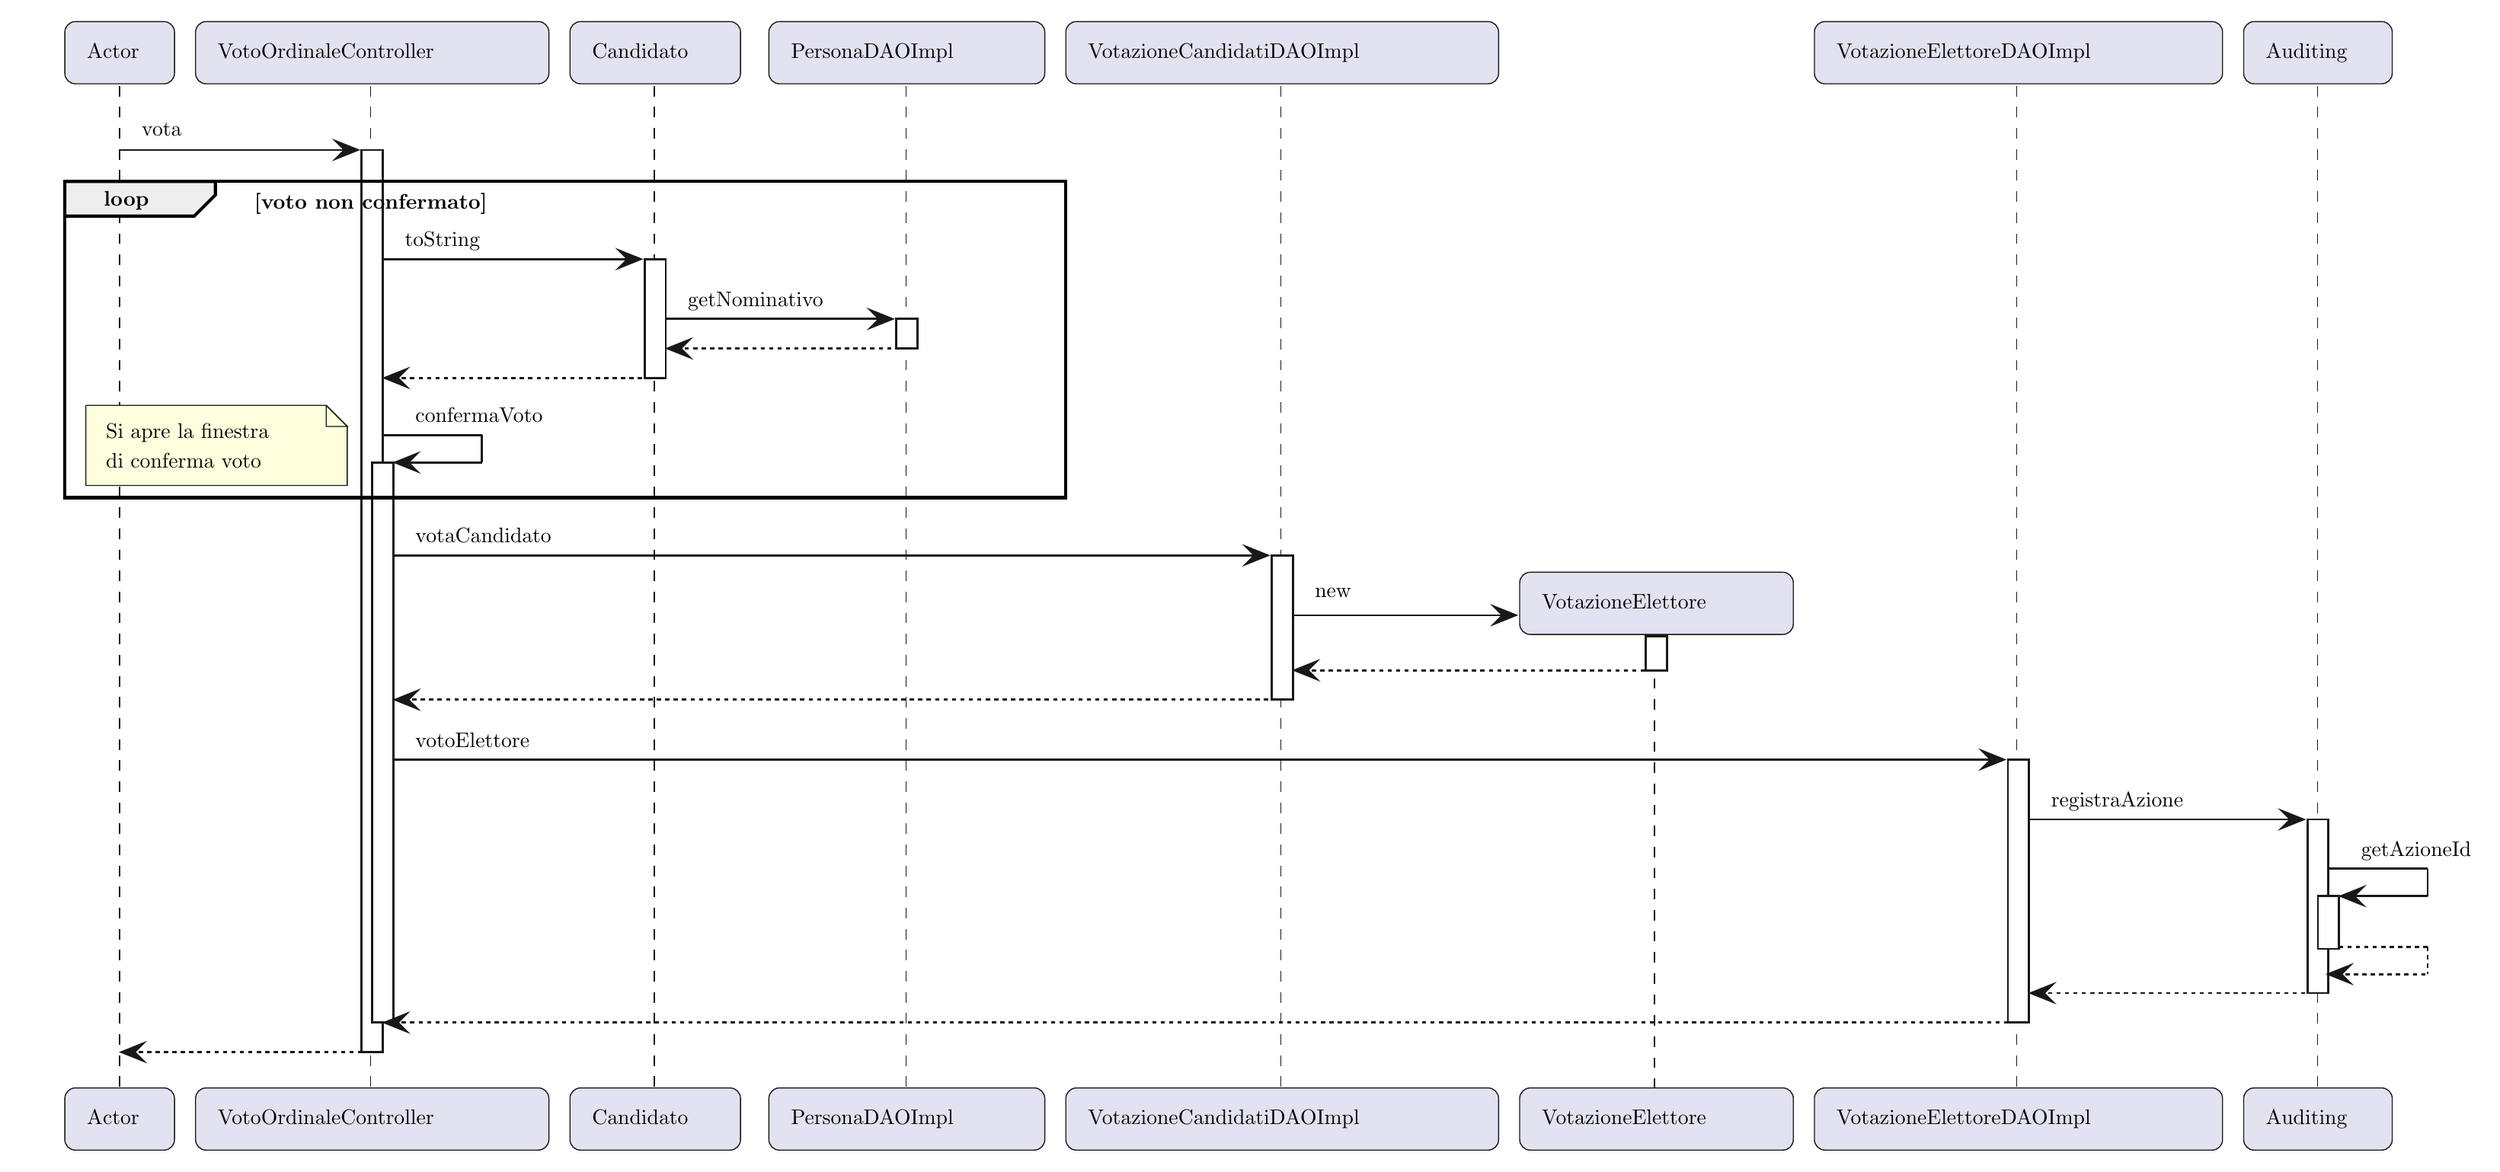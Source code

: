 % generated by Plantuml 1.202.7       
\definecolor{plantucolor0000}{RGB}{255,255,255}
\definecolor{plantucolor0001}{RGB}{24,24,24}
\definecolor{plantucolor0002}{RGB}{0,0,0}
\definecolor{plantucolor0003}{RGB}{226,226,240}
\definecolor{plantucolor0004}{RGB}{238,238,238}
\definecolor{plantucolor0005}{RGB}{254,255,221}
\begin{tikzpicture}[yscale=-1
,pstyle0/.style={color=plantucolor0001,fill=white,line width=1.0pt}
,pstyle1/.style={color=black,line width=1.5pt}
,pstyle2/.style={color=plantucolor0001,line width=0.5pt,dash pattern=on 5.0pt off 5.0pt}
,pstyle3/.style={color=plantucolor0001,fill=plantucolor0003,line width=0.5pt}
,pstyle4/.style={color=plantucolor0001,fill=plantucolor0001,line width=1.0pt}
,pstyle5/.style={color=plantucolor0001,line width=1.0pt}
,pstyle7/.style={color=plantucolor0001,line width=1.0pt,dash pattern=on 2.0pt off 2.0pt}
,pstyle8/.style={color=plantucolor0001,fill=plantucolor0005,line width=0.5pt}
]
\draw[pstyle0] (150.825pt,65.9pt) rectangle (160.825pt,493.973pt);
\draw[pstyle0] (155.825pt,214.185pt) rectangle (165.825pt,479.973pt);
\draw[pstyle0] (285.082pt,117.693pt) rectangle (295.082pt,174.09pt);
\draw[pstyle0] (404.426pt,146.09pt) rectangle (414.426pt,160.09pt);
\draw[pstyle0] (582.511pt,258.279pt) rectangle (592.511pt,326.783pt);
\draw[pstyle0] (760.057pt,296.676pt) rectangle (770.057pt,312.783pt);
\draw[pstyle0] (931.773pt,355.18pt) rectangle (941.773pt,479.973pt);
\draw[pstyle0] (1073.828pt,383.576pt) rectangle (1083.828pt,465.973pt);
\draw[pstyle0] (1078.828pt,419.973pt) rectangle (1088.828pt,444.973pt);
\draw[pstyle1] (10pt,80.9pt) rectangle (484.866pt,230.883pt);
\draw[pstyle2] (36pt,35.504pt) -- (36pt,511.973pt);
\draw[pstyle2] (155.025pt,35.504pt) -- (155.025pt,511.973pt);
\draw[pstyle2] (289.625pt,35.504pt) -- (289.625pt,511.973pt);
\draw[pstyle2] (408.986pt,35.504pt) -- (408.986pt,511.973pt);
\draw[pstyle2] (586.866pt,35.504pt) -- (586.866pt,511.973pt);
\draw[pstyle2] (764.155pt,296.531pt) -- (764.155pt,511.973pt);
\draw[pstyle2] (935.959pt,35.504pt) -- (935.959pt,511.973pt);
\draw[pstyle2] (1078.586pt,35.504pt) -- (1078.586pt,511.973pt);
\draw[pstyle3] (10pt,10pt) arc (180:270:5pt) -- (15pt,5pt) -- (57.025pt,5pt) arc (270:360:5pt) -- (62.025pt,10pt) -- (62.025pt,29.504pt) arc (0:90:5pt) -- (57.025pt,34.504pt) -- (15pt,34.504pt) arc (90:180:5pt) -- (10pt,29.504pt) -- cycle;
\node at (17pt,12pt)[below right,color=black]{Actor};
\draw[pstyle3] (10pt,515.973pt) arc (180:270:5pt) -- (15pt,510.973pt) -- (57.025pt,510.973pt) arc (270:360:5pt) -- (62.025pt,515.973pt) -- (62.025pt,535.477pt) arc (0:90:5pt) -- (57.025pt,540.477pt) -- (15pt,540.477pt) arc (90:180:5pt) -- (10pt,535.477pt) -- cycle;
\node at (17pt,517.973pt)[below right,color=black]{Actor};
\draw[pstyle3] (72.025pt,10pt) arc (180:270:5pt) -- (77.025pt,5pt) -- (234.625pt,5pt) arc (270:360:5pt) -- (239.625pt,10pt) -- (239.625pt,29.504pt) arc (0:90:5pt) -- (234.625pt,34.504pt) -- (77.025pt,34.504pt) arc (90:180:5pt) -- (72.025pt,29.504pt) -- cycle;
\node at (79.025pt,12pt)[below right,color=black]{VotoOrdinaleController};
\draw[pstyle3] (72.025pt,515.973pt) arc (180:270:5pt) -- (77.025pt,510.973pt) -- (234.625pt,510.973pt) arc (270:360:5pt) -- (239.625pt,515.973pt) -- (239.625pt,535.477pt) arc (0:90:5pt) -- (234.625pt,540.477pt) -- (77.025pt,540.477pt) arc (90:180:5pt) -- (72.025pt,535.477pt) -- cycle;
\node at (79.025pt,517.973pt)[below right,color=black]{VotoOrdinaleController};
\draw[pstyle3] (249.625pt,10pt) arc (180:270:5pt) -- (254.625pt,5pt) -- (325.539pt,5pt) arc (270:360:5pt) -- (330.539pt,10pt) -- (330.539pt,29.504pt) arc (0:90:5pt) -- (325.539pt,34.504pt) -- (254.625pt,34.504pt) arc (90:180:5pt) -- (249.625pt,29.504pt) -- cycle;
\node at (256.625pt,12pt)[below right,color=black]{Candidato};
\draw[pstyle3] (249.625pt,515.973pt) arc (180:270:5pt) -- (254.625pt,510.973pt) -- (325.539pt,510.973pt) arc (270:360:5pt) -- (330.539pt,515.973pt) -- (330.539pt,535.477pt) arc (0:90:5pt) -- (325.539pt,540.477pt) -- (254.625pt,540.477pt) arc (90:180:5pt) -- (249.625pt,535.477pt) -- cycle;
\node at (256.625pt,517.973pt)[below right,color=black]{Candidato};
\draw[pstyle3] (343.986pt,10pt) arc (180:270:5pt) -- (348.986pt,5pt) -- (469.866pt,5pt) arc (270:360:5pt) -- (474.866pt,10pt) -- (474.866pt,29.504pt) arc (0:90:5pt) -- (469.866pt,34.504pt) -- (348.986pt,34.504pt) arc (90:180:5pt) -- (343.986pt,29.504pt) -- cycle;
\node at (350.986pt,12pt)[below right,color=black]{PersonaDAOImpl};
\draw[pstyle3] (343.986pt,515.973pt) arc (180:270:5pt) -- (348.986pt,510.973pt) -- (469.866pt,510.973pt) arc (270:360:5pt) -- (474.866pt,515.973pt) -- (474.866pt,535.477pt) arc (0:90:5pt) -- (469.866pt,540.477pt) -- (348.986pt,540.477pt) arc (90:180:5pt) -- (343.986pt,535.477pt) -- cycle;
\node at (350.986pt,517.973pt)[below right,color=black]{PersonaDAOImpl};
\draw[pstyle3] (484.866pt,10pt) arc (180:270:5pt) -- (489.866pt,5pt) -- (685.155pt,5pt) arc (270:360:5pt) -- (690.155pt,10pt) -- (690.155pt,29.504pt) arc (0:90:5pt) -- (685.155pt,34.504pt) -- (489.866pt,34.504pt) arc (90:180:5pt) -- (484.866pt,29.504pt) -- cycle;
\node at (491.866pt,12pt)[below right,color=black]{VotazioneCandidatiDAOImpl};
\draw[pstyle3] (484.866pt,515.973pt) arc (180:270:5pt) -- (489.866pt,510.973pt) -- (685.155pt,510.973pt) arc (270:360:5pt) -- (690.155pt,515.973pt) -- (690.155pt,535.477pt) arc (0:90:5pt) -- (685.155pt,540.477pt) -- (489.866pt,540.477pt) arc (90:180:5pt) -- (484.866pt,535.477pt) -- cycle;
\node at (491.866pt,517.973pt)[below right,color=black]{VotazioneCandidatiDAOImpl};
\draw[pstyle3] (700.155pt,515.973pt) arc (180:270:5pt) -- (705.155pt,510.973pt) -- (824.959pt,510.973pt) arc (270:360:5pt) -- (829.959pt,515.973pt) -- (829.959pt,535.477pt) arc (0:90:5pt) -- (824.959pt,540.477pt) -- (705.155pt,540.477pt) arc (90:180:5pt) -- (700.155pt,535.477pt) -- cycle;
\node at (707.155pt,517.973pt)[below right,color=black]{VotazioneElettore};
\draw[pstyle3] (839.959pt,10pt) arc (180:270:5pt) -- (844.959pt,5pt) -- (1028.586pt,5pt) arc (270:360:5pt) -- (1033.586pt,10pt) -- (1033.586pt,29.504pt) arc (0:90:5pt) -- (1028.586pt,34.504pt) -- (844.959pt,34.504pt) arc (90:180:5pt) -- (839.959pt,29.504pt) -- cycle;
\node at (846.959pt,12pt)[below right,color=black]{VotazioneElettoreDAOImpl};
\draw[pstyle3] (839.959pt,515.973pt) arc (180:270:5pt) -- (844.959pt,510.973pt) -- (1028.586pt,510.973pt) arc (270:360:5pt) -- (1033.586pt,515.973pt) -- (1033.586pt,535.477pt) arc (0:90:5pt) -- (1028.586pt,540.477pt) -- (844.959pt,540.477pt) arc (90:180:5pt) -- (839.959pt,535.477pt) -- cycle;
\node at (846.959pt,517.973pt)[below right,color=black]{VotazioneElettoreDAOImpl};
\draw[pstyle3] (1043.586pt,10pt) arc (180:270:5pt) -- (1048.586pt,5pt) -- (1109.071pt,5pt) arc (270:360:5pt) -- (1114.071pt,10pt) -- (1114.071pt,29.504pt) arc (0:90:5pt) -- (1109.071pt,34.504pt) -- (1048.586pt,34.504pt) arc (90:180:5pt) -- (1043.586pt,29.504pt) -- cycle;
\node at (1050.586pt,12pt)[below right,color=black]{Auditing};
\draw[pstyle3] (1043.586pt,515.973pt) arc (180:270:5pt) -- (1048.586pt,510.973pt) -- (1109.071pt,510.973pt) arc (270:360:5pt) -- (1114.071pt,515.973pt) -- (1114.071pt,535.477pt) arc (0:90:5pt) -- (1109.071pt,540.477pt) -- (1048.586pt,540.477pt) arc (90:180:5pt) -- (1043.586pt,535.477pt) -- cycle;
\node at (1050.586pt,517.973pt)[below right,color=black]{Auditing};
\draw[pstyle0] (150.825pt,65.9pt) rectangle (160.825pt,493.973pt);
\draw[pstyle0] (155.825pt,214.185pt) rectangle (165.825pt,479.973pt);
\draw[pstyle0] (285.082pt,117.693pt) rectangle (295.082pt,174.09pt);
\draw[pstyle0] (404.426pt,146.09pt) rectangle (414.426pt,160.09pt);
\draw[pstyle0] (582.511pt,258.279pt) rectangle (592.511pt,326.783pt);
\draw[pstyle0] (760.057pt,296.676pt) rectangle (770.057pt,312.783pt);
\draw[pstyle0] (931.773pt,355.18pt) rectangle (941.773pt,479.973pt);
\draw[pstyle0] (1073.828pt,383.576pt) rectangle (1083.828pt,465.973pt);
\draw[pstyle0] (1078.828pt,419.973pt) rectangle (1088.828pt,444.973pt);
\draw[pstyle4] (138.825pt,61.9pt) -- (148.825pt,65.9pt) -- (138.825pt,69.9pt) -- (142.825pt,65.9pt) -- cycle;
\draw[pstyle5] (36.013pt,65.9pt) -- (144.825pt,65.9pt);
\node at (43.013pt,49.504pt)[below right,color=black]{vota};
\draw[color=black,fill=plantucolor0004,line width=1.5pt] (10pt,80.9pt) -- (81.4pt,80.9pt) -- (81.4pt,87.297pt) -- (71.4pt,97.297pt) -- (10pt,97.297pt) -- (10pt,80.9pt);
\draw[pstyle1] (10pt,80.9pt) rectangle (484.866pt,230.883pt);
\node at (25pt,81.9pt)[below right,color=black]{\textbf{loop}};
\node at (96.4pt,82.9pt)[below right,color=black]{\textbf{[voto non confermato]}};
\draw[pstyle4] (273.082pt,113.693pt) -- (283.082pt,117.693pt) -- (273.082pt,121.693pt) -- (277.082pt,117.693pt) -- cycle;
\draw[pstyle5] (160.825pt,117.693pt) -- (279.082pt,117.693pt);
\node at (167.825pt,101.297pt)[below right,color=black]{toString};
\draw[pstyle4] (392.426pt,142.09pt) -- (402.426pt,146.09pt) -- (392.426pt,150.09pt) -- (396.426pt,146.09pt) -- cycle;
\draw[pstyle5] (295.082pt,146.09pt) -- (398.426pt,146.09pt);
\node at (302.082pt,129.693pt)[below right,color=black]{getNominativo};
\draw[pstyle4] (306.082pt,156.09pt) -- (296.082pt,160.09pt) -- (306.082pt,164.09pt) -- (302.082pt,160.09pt) -- cycle;
\draw[pstyle7] (300.082pt,160.09pt) -- (408.426pt,160.09pt);
\draw[pstyle4] (171.825pt,170.09pt) -- (161.825pt,174.09pt) -- (171.825pt,178.09pt) -- (167.825pt,174.09pt) -- cycle;
\draw[pstyle7] (165.825pt,174.09pt) -- (289.082pt,174.09pt);
\draw[pstyle5] (160.825pt,201.185pt) -- (207.825pt,201.185pt);
\draw[pstyle5] (207.825pt,201.185pt) -- (207.825pt,214.185pt);
\draw[pstyle5] (166.825pt,214.185pt) -- (207.825pt,214.185pt);
\draw[pstyle4] (176.825pt,210.185pt) -- (166.825pt,214.185pt) -- (176.825pt,218.185pt) -- (172.825pt,214.185pt) -- cycle;
\node at (172.825pt,184.788pt)[below right,color=black]{confermaVoto};
\draw[pstyle8] (20pt,187.09pt) -- (20pt,225.09pt) -- (144pt,225.09pt) -- (144pt,197.09pt) -- (134pt,187.09pt) -- (20pt,187.09pt);
\draw[pstyle8] (134pt,187.09pt) -- (134pt,197.09pt) -- (144pt,197.09pt) -- (134pt,187.09pt);
\node at (26pt,192.09pt)[below right,color=black]{Si apre la finestra};
\node at (26pt,206.486pt)[below right,color=black]{di conferma voto};
\draw[pstyle4] (570.511pt,254.279pt) -- (580.511pt,258.279pt) -- (570.511pt,262.279pt) -- (574.511pt,258.279pt) -- cycle;
\draw[pstyle5] (165.825pt,258.279pt) -- (576.511pt,258.279pt);
\node at (172.825pt,241.883pt)[below right,color=black]{votaCandidato};
\draw[pstyle4] (688.155pt,282.676pt) -- (698.155pt,286.676pt) -- (688.155pt,290.676pt) -- (692.155pt,286.676pt) -- cycle;
\draw[pstyle5] (592.511pt,286.676pt) -- (694.155pt,286.676pt);
\node at (599.511pt,270.279pt)[below right,color=black]{new};
\draw[pstyle3] (700.155pt,271.279pt) arc (180:270:5pt) -- (705.155pt,266.279pt) -- (824.959pt,266.279pt) arc (270:360:5pt) -- (829.959pt,271.279pt) -- (829.959pt,290.783pt) arc (0:90:5pt) -- (824.959pt,295.783pt) -- (705.155pt,295.783pt) arc (90:180:5pt) -- (700.155pt,290.783pt) -- cycle;
\node at (707.155pt,273.279pt)[below right,color=black]{VotazioneElettore};
\draw[pstyle4] (603.511pt,308.783pt) -- (593.511pt,312.783pt) -- (603.511pt,316.783pt) -- (599.511pt,312.783pt) -- cycle;
\draw[pstyle7] (597.511pt,312.783pt) -- (764.057pt,312.783pt);
\draw[pstyle4] (176.825pt,322.783pt) -- (166.825pt,326.783pt) -- (176.825pt,330.783pt) -- (172.825pt,326.783pt) -- cycle;
\draw[pstyle7] (170.825pt,326.783pt) -- (586.511pt,326.783pt);
\draw[pstyle4] (919.773pt,351.18pt) -- (929.773pt,355.18pt) -- (919.773pt,359.18pt) -- (923.773pt,355.18pt) -- cycle;
\draw[pstyle5] (165.825pt,355.18pt) -- (925.773pt,355.18pt);
\node at (172.825pt,338.783pt)[below right,color=black]{votoElettore};
\draw[pstyle4] (1061.828pt,379.576pt) -- (1071.828pt,383.576pt) -- (1061.828pt,387.576pt) -- (1065.828pt,383.576pt) -- cycle;
\draw[pstyle5] (941.773pt,383.576pt) -- (1067.828pt,383.576pt);
\node at (948.773pt,367.18pt)[below right,color=black]{registraAzione};
\draw[pstyle5] (1083.828pt,406.973pt) -- (1130.828pt,406.973pt);
\draw[pstyle5] (1130.828pt,406.973pt) -- (1130.828pt,419.973pt);
\draw[pstyle5] (1089.828pt,419.973pt) -- (1130.828pt,419.973pt);
\draw[pstyle4] (1099.828pt,415.973pt) -- (1089.828pt,419.973pt) -- (1099.828pt,423.973pt) -- (1095.828pt,419.973pt) -- cycle;
\node at (1095.828pt,390.576pt)[below right,color=black]{getAzioneId};
\draw[pstyle7] (1088.828pt,443.973pt) -- (1130.828pt,443.973pt);
\draw[pstyle7] (1130.828pt,443.973pt) -- (1130.828pt,456.973pt);
\draw[pstyle7] (1083.828pt,456.973pt) -- (1130.828pt,456.973pt);
\draw[pstyle4] (1093.828pt,452.973pt) -- (1083.828pt,456.973pt) -- (1093.828pt,460.973pt) -- (1089.828pt,456.973pt) -- cycle;
\draw[pstyle4] (952.773pt,461.973pt) -- (942.773pt,465.973pt) -- (952.773pt,469.973pt) -- (948.773pt,465.973pt) -- cycle;
\draw[pstyle7] (946.773pt,465.973pt) -- (1077.828pt,465.973pt);
\draw[pstyle4] (171.825pt,475.973pt) -- (161.825pt,479.973pt) -- (171.825pt,483.973pt) -- (167.825pt,479.973pt) -- cycle;
\draw[pstyle7] (165.825pt,479.973pt) -- (935.773pt,479.973pt);
\draw[pstyle4] (47.013pt,489.973pt) -- (37.013pt,493.973pt) -- (47.013pt,497.973pt) -- (43.013pt,493.973pt) -- cycle;
\draw[pstyle7] (41.013pt,493.973pt) -- (154.825pt,493.973pt);
\end{tikzpicture}
